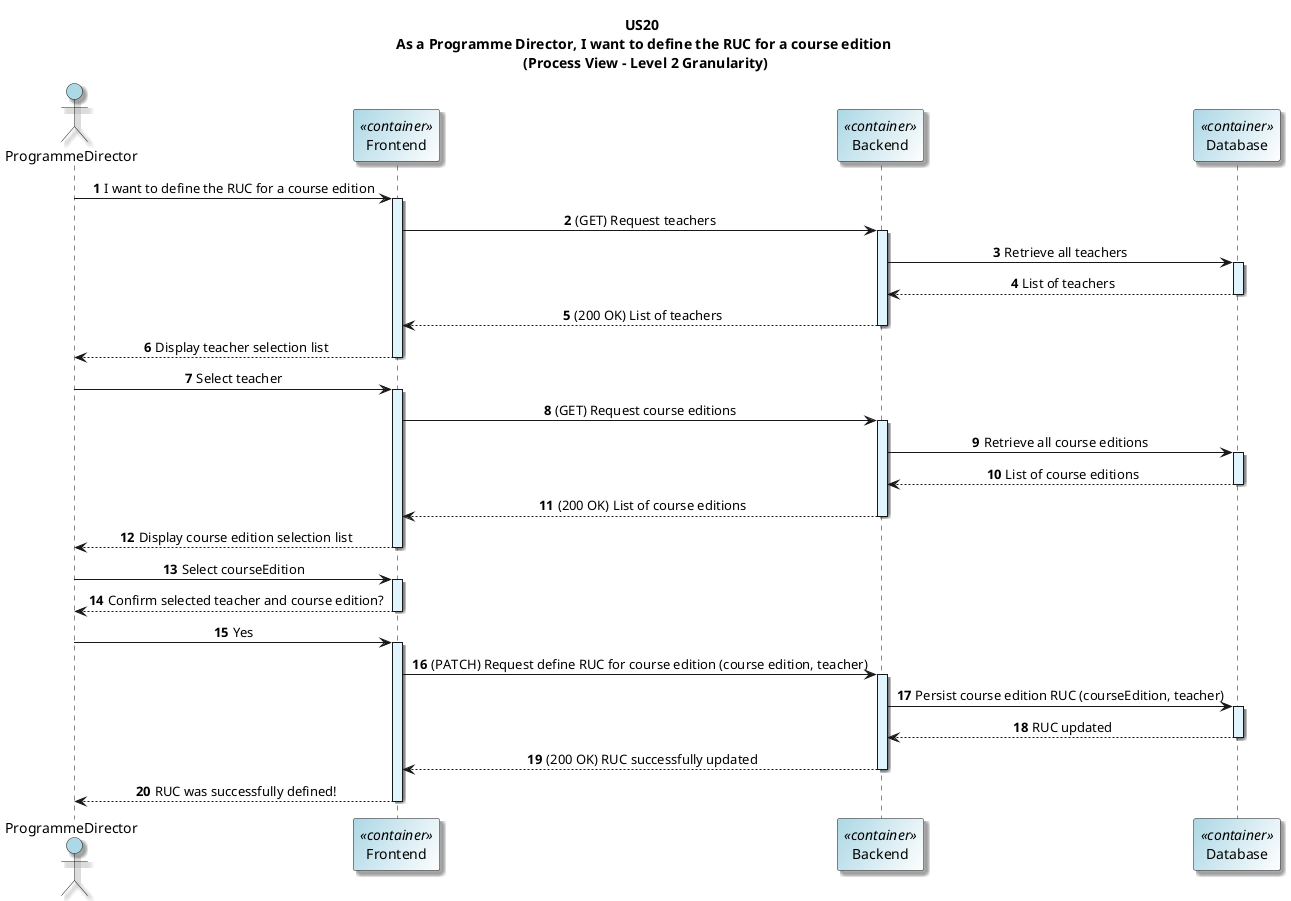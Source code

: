 @startuml

title US20 \n As a Programme Director, I want to define the RUC for a course edition \n (Process View - Level 2 Granularity)

skinparam titleFontName "Verdana"
skinparam defaultFontName "Verdana"
skinparam defaultTextAlignment center
skinparam shadowing true
skinparam actorBackgroundColor #lightblue
skinparam participantBackgroundColor #lightblue/white

autonumber

actor ProgrammeDirector as PD
participant "Frontend" as Frontend <<container>>
participant "Backend" as Backend <<container>>
participant "Database" as DB <<container>>

PD -> Frontend: I want to define the RUC for a course edition
activate Frontend #E1F5FE

' --- Select teachers ---
Frontend -> Backend: (GET) Request teachers
activate Backend  #E1F5FE
Backend -> DB: Retrieve all teachers
activate DB  #E1F5FE
DB --> Backend: List of teachers
deactivate DB
Backend --> Frontend: (200 OK) List of teachers
deactivate Backend
Frontend --> PD: Display teacher selection list


deactivate Frontend
PD -> Frontend: Select teacher
activate Frontend #E1F5FE

' --- Select course edition ---
Frontend -> Backend: (GET) Request course editions
activate Backend  #E1F5FE
Backend -> DB: Retrieve all course editions
activate DB  #E1F5FE
DB --> Backend: List of course editions
deactivate DB
Backend --> Frontend: (200 OK) List of course editions
deactivate Backend
Frontend --> PD: Display course edition selection list
deactivate Frontend

PD -> Frontend: Select courseEdition
activate Frontend  #E1F5FE


' --- Confirm ---
Frontend --> PD: Confirm selected teacher and course edition?
deactivate Frontend
PD -> Frontend: Yes
activate Frontend #E1F5FE


' --- Define RUC ---
Frontend -> Backend: (PATCH) Request define RUC for course edition (course edition, teacher)
activate Backend  #E1F5FE
Backend -> DB: Persist course edition RUC (courseEdition, teacher)
activate DB  #E1F5FE
DB --> Backend: RUC updated
deactivate DB
Backend --> Frontend: (200 OK) RUC successfully updated
deactivate Backend

Frontend --> PD: RUC was successfully defined!
deactivate Frontend

@enduml